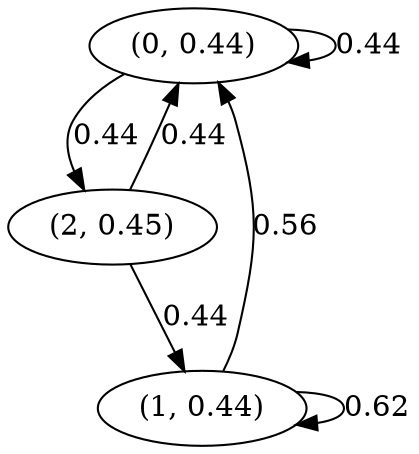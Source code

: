 digraph {
    0 [ label = "(0, 0.44)" ]
    1 [ label = "(1, 0.44)" ]
    2 [ label = "(2, 0.45)" ]
    0 -> 0 [ label = "0.44" ]
    1 -> 1 [ label = "0.62" ]
    1 -> 0 [ label = "0.56" ]
    2 -> 0 [ label = "0.44" ]
    2 -> 1 [ label = "0.44" ]
    0 -> 2 [ label = "0.44" ]
}

